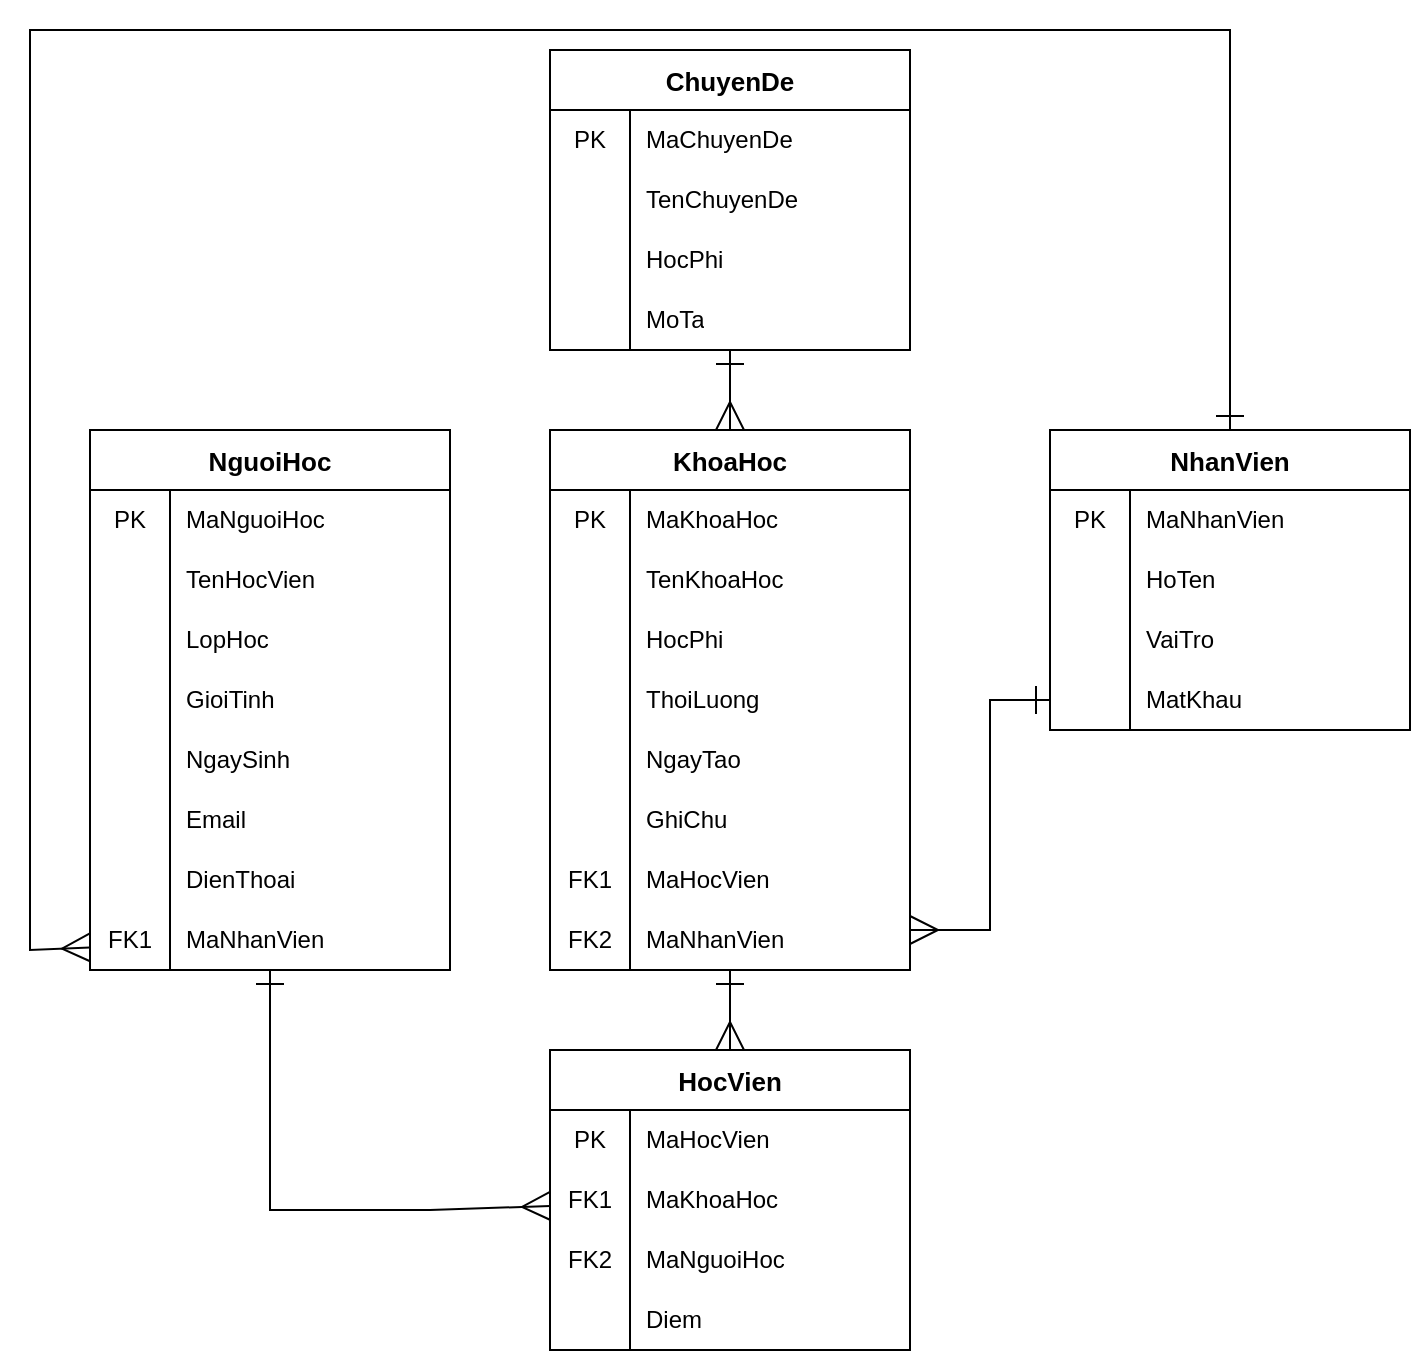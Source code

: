 <mxfile version="18.0.6" type="device"><diagram id="m6U9UvOfeFukseoxHBOt" name="Page-1"><mxGraphModel dx="868" dy="1653" grid="1" gridSize="10" guides="1" tooltips="1" connect="1" arrows="1" fold="1" page="1" pageScale="1" pageWidth="850" pageHeight="1100" math="0" shadow="0"><root><mxCell id="0"/><mxCell id="1" parent="0"/><mxCell id="P8eUKgGCzJDnWbfKvpjg-5" value="HocVien" style="shape=table;startSize=30;container=1;collapsible=0;childLayout=tableLayout;fixedRows=1;rowLines=0;fontStyle=1;fontSize=13;" parent="1" vertex="1"><mxGeometry x="390" y="330" width="180" height="150" as="geometry"/></mxCell><mxCell id="P8eUKgGCzJDnWbfKvpjg-6" value="" style="shape=tableRow;horizontal=0;startSize=0;swimlaneHead=0;swimlaneBody=0;top=0;left=0;bottom=0;right=0;collapsible=0;dropTarget=0;fillColor=none;points=[[0,0.5],[1,0.5]];portConstraint=eastwest;" parent="P8eUKgGCzJDnWbfKvpjg-5" vertex="1"><mxGeometry y="30" width="180" height="30" as="geometry"/></mxCell><mxCell id="P8eUKgGCzJDnWbfKvpjg-7" value="PK" style="shape=partialRectangle;html=1;whiteSpace=wrap;connectable=0;fillColor=none;top=0;left=0;bottom=0;right=0;overflow=hidden;pointerEvents=1;" parent="P8eUKgGCzJDnWbfKvpjg-6" vertex="1"><mxGeometry width="40" height="30" as="geometry"><mxRectangle width="40" height="30" as="alternateBounds"/></mxGeometry></mxCell><mxCell id="P8eUKgGCzJDnWbfKvpjg-8" value="MaHocVien" style="shape=partialRectangle;html=1;whiteSpace=wrap;connectable=0;fillColor=none;top=0;left=0;bottom=0;right=0;align=left;spacingLeft=6;overflow=hidden;" parent="P8eUKgGCzJDnWbfKvpjg-6" vertex="1"><mxGeometry x="40" width="140" height="30" as="geometry"><mxRectangle width="140" height="30" as="alternateBounds"/></mxGeometry></mxCell><mxCell id="P8eUKgGCzJDnWbfKvpjg-9" value="" style="shape=tableRow;horizontal=0;startSize=0;swimlaneHead=0;swimlaneBody=0;top=0;left=0;bottom=0;right=0;collapsible=0;dropTarget=0;fillColor=none;points=[[0,0.5],[1,0.5]];portConstraint=eastwest;" parent="P8eUKgGCzJDnWbfKvpjg-5" vertex="1"><mxGeometry y="60" width="180" height="30" as="geometry"/></mxCell><mxCell id="P8eUKgGCzJDnWbfKvpjg-10" value="FK1" style="shape=partialRectangle;html=1;whiteSpace=wrap;connectable=0;fillColor=none;top=0;left=0;bottom=0;right=0;overflow=hidden;" parent="P8eUKgGCzJDnWbfKvpjg-9" vertex="1"><mxGeometry width="40" height="30" as="geometry"><mxRectangle width="40" height="30" as="alternateBounds"/></mxGeometry></mxCell><mxCell id="P8eUKgGCzJDnWbfKvpjg-11" value="MaKhoaHoc" style="shape=partialRectangle;html=1;whiteSpace=wrap;connectable=0;fillColor=none;top=0;left=0;bottom=0;right=0;align=left;spacingLeft=6;overflow=hidden;" parent="P8eUKgGCzJDnWbfKvpjg-9" vertex="1"><mxGeometry x="40" width="140" height="30" as="geometry"><mxRectangle width="140" height="30" as="alternateBounds"/></mxGeometry></mxCell><mxCell id="P8eUKgGCzJDnWbfKvpjg-12" value="" style="shape=tableRow;horizontal=0;startSize=0;swimlaneHead=0;swimlaneBody=0;top=0;left=0;bottom=0;right=0;collapsible=0;dropTarget=0;fillColor=none;points=[[0,0.5],[1,0.5]];portConstraint=eastwest;" parent="P8eUKgGCzJDnWbfKvpjg-5" vertex="1"><mxGeometry y="90" width="180" height="30" as="geometry"/></mxCell><mxCell id="P8eUKgGCzJDnWbfKvpjg-13" value="FK2&lt;br&gt;" style="shape=partialRectangle;html=1;whiteSpace=wrap;connectable=0;fillColor=none;top=0;left=0;bottom=0;right=0;overflow=hidden;" parent="P8eUKgGCzJDnWbfKvpjg-12" vertex="1"><mxGeometry width="40" height="30" as="geometry"><mxRectangle width="40" height="30" as="alternateBounds"/></mxGeometry></mxCell><mxCell id="P8eUKgGCzJDnWbfKvpjg-14" value="MaNguoiHoc" style="shape=partialRectangle;html=1;whiteSpace=wrap;connectable=0;fillColor=none;top=0;left=0;bottom=0;right=0;align=left;spacingLeft=6;overflow=hidden;" parent="P8eUKgGCzJDnWbfKvpjg-12" vertex="1"><mxGeometry x="40" width="140" height="30" as="geometry"><mxRectangle width="140" height="30" as="alternateBounds"/></mxGeometry></mxCell><mxCell id="8XIaNBTknqhRJqqeRh3g-56" value="" style="shape=tableRow;horizontal=0;startSize=0;swimlaneHead=0;swimlaneBody=0;top=0;left=0;bottom=0;right=0;collapsible=0;dropTarget=0;fillColor=none;points=[[0,0.5],[1,0.5]];portConstraint=eastwest;" vertex="1" parent="P8eUKgGCzJDnWbfKvpjg-5"><mxGeometry y="120" width="180" height="30" as="geometry"/></mxCell><mxCell id="8XIaNBTknqhRJqqeRh3g-57" value="" style="shape=partialRectangle;html=1;whiteSpace=wrap;connectable=0;fillColor=none;top=0;left=0;bottom=0;right=0;overflow=hidden;" vertex="1" parent="8XIaNBTknqhRJqqeRh3g-56"><mxGeometry width="40" height="30" as="geometry"><mxRectangle width="40" height="30" as="alternateBounds"/></mxGeometry></mxCell><mxCell id="8XIaNBTknqhRJqqeRh3g-58" value="Diem" style="shape=partialRectangle;html=1;whiteSpace=wrap;connectable=0;fillColor=none;top=0;left=0;bottom=0;right=0;align=left;spacingLeft=6;overflow=hidden;" vertex="1" parent="8XIaNBTknqhRJqqeRh3g-56"><mxGeometry x="40" width="140" height="30" as="geometry"><mxRectangle width="140" height="30" as="alternateBounds"/></mxGeometry></mxCell><mxCell id="P8eUKgGCzJDnWbfKvpjg-15" value="NguoiHoc" style="shape=table;startSize=30;container=1;collapsible=0;childLayout=tableLayout;fixedRows=1;rowLines=0;fontStyle=1;fontSize=13;" parent="1" vertex="1"><mxGeometry x="160" y="20" width="180" height="270" as="geometry"/></mxCell><mxCell id="P8eUKgGCzJDnWbfKvpjg-16" value="" style="shape=tableRow;horizontal=0;startSize=0;swimlaneHead=0;swimlaneBody=0;top=0;left=0;bottom=0;right=0;collapsible=0;dropTarget=0;fillColor=none;points=[[0,0.5],[1,0.5]];portConstraint=eastwest;" parent="P8eUKgGCzJDnWbfKvpjg-15" vertex="1"><mxGeometry y="30" width="180" height="30" as="geometry"/></mxCell><mxCell id="P8eUKgGCzJDnWbfKvpjg-17" value="PK" style="shape=partialRectangle;html=1;whiteSpace=wrap;connectable=0;fillColor=none;top=0;left=0;bottom=0;right=0;overflow=hidden;pointerEvents=1;" parent="P8eUKgGCzJDnWbfKvpjg-16" vertex="1"><mxGeometry width="40" height="30" as="geometry"><mxRectangle width="40" height="30" as="alternateBounds"/></mxGeometry></mxCell><mxCell id="P8eUKgGCzJDnWbfKvpjg-18" value="MaNguoiHoc" style="shape=partialRectangle;html=1;whiteSpace=wrap;connectable=0;fillColor=none;top=0;left=0;bottom=0;right=0;align=left;spacingLeft=6;overflow=hidden;" parent="P8eUKgGCzJDnWbfKvpjg-16" vertex="1"><mxGeometry x="40" width="140" height="30" as="geometry"><mxRectangle width="140" height="30" as="alternateBounds"/></mxGeometry></mxCell><mxCell id="8XIaNBTknqhRJqqeRh3g-17" value="" style="shape=tableRow;horizontal=0;startSize=0;swimlaneHead=0;swimlaneBody=0;top=0;left=0;bottom=0;right=0;collapsible=0;dropTarget=0;fillColor=none;points=[[0,0.5],[1,0.5]];portConstraint=eastwest;" vertex="1" parent="P8eUKgGCzJDnWbfKvpjg-15"><mxGeometry y="60" width="180" height="30" as="geometry"/></mxCell><mxCell id="8XIaNBTknqhRJqqeRh3g-18" value="" style="shape=partialRectangle;html=1;whiteSpace=wrap;connectable=0;fillColor=none;top=0;left=0;bottom=0;right=0;overflow=hidden;pointerEvents=1;" vertex="1" parent="8XIaNBTknqhRJqqeRh3g-17"><mxGeometry width="40" height="30" as="geometry"><mxRectangle width="40" height="30" as="alternateBounds"/></mxGeometry></mxCell><mxCell id="8XIaNBTknqhRJqqeRh3g-19" value="TenHocVien" style="shape=partialRectangle;html=1;whiteSpace=wrap;connectable=0;fillColor=none;top=0;left=0;bottom=0;right=0;align=left;spacingLeft=6;overflow=hidden;" vertex="1" parent="8XIaNBTknqhRJqqeRh3g-17"><mxGeometry x="40" width="140" height="30" as="geometry"><mxRectangle width="140" height="30" as="alternateBounds"/></mxGeometry></mxCell><mxCell id="8XIaNBTknqhRJqqeRh3g-20" value="" style="shape=tableRow;horizontal=0;startSize=0;swimlaneHead=0;swimlaneBody=0;top=0;left=0;bottom=0;right=0;collapsible=0;dropTarget=0;fillColor=none;points=[[0,0.5],[1,0.5]];portConstraint=eastwest;" vertex="1" parent="P8eUKgGCzJDnWbfKvpjg-15"><mxGeometry y="90" width="180" height="30" as="geometry"/></mxCell><mxCell id="8XIaNBTknqhRJqqeRh3g-21" value="" style="shape=partialRectangle;html=1;whiteSpace=wrap;connectable=0;fillColor=none;top=0;left=0;bottom=0;right=0;overflow=hidden;pointerEvents=1;" vertex="1" parent="8XIaNBTknqhRJqqeRh3g-20"><mxGeometry width="40" height="30" as="geometry"><mxRectangle width="40" height="30" as="alternateBounds"/></mxGeometry></mxCell><mxCell id="8XIaNBTknqhRJqqeRh3g-22" value="LopHoc" style="shape=partialRectangle;html=1;whiteSpace=wrap;connectable=0;fillColor=none;top=0;left=0;bottom=0;right=0;align=left;spacingLeft=6;overflow=hidden;" vertex="1" parent="8XIaNBTknqhRJqqeRh3g-20"><mxGeometry x="40" width="140" height="30" as="geometry"><mxRectangle width="140" height="30" as="alternateBounds"/></mxGeometry></mxCell><mxCell id="8XIaNBTknqhRJqqeRh3g-23" value="" style="shape=tableRow;horizontal=0;startSize=0;swimlaneHead=0;swimlaneBody=0;top=0;left=0;bottom=0;right=0;collapsible=0;dropTarget=0;fillColor=none;points=[[0,0.5],[1,0.5]];portConstraint=eastwest;" vertex="1" parent="P8eUKgGCzJDnWbfKvpjg-15"><mxGeometry y="120" width="180" height="30" as="geometry"/></mxCell><mxCell id="8XIaNBTknqhRJqqeRh3g-24" value="" style="shape=partialRectangle;html=1;whiteSpace=wrap;connectable=0;fillColor=none;top=0;left=0;bottom=0;right=0;overflow=hidden;pointerEvents=1;" vertex="1" parent="8XIaNBTknqhRJqqeRh3g-23"><mxGeometry width="40" height="30" as="geometry"><mxRectangle width="40" height="30" as="alternateBounds"/></mxGeometry></mxCell><mxCell id="8XIaNBTknqhRJqqeRh3g-25" value="GioiTinh" style="shape=partialRectangle;html=1;whiteSpace=wrap;connectable=0;fillColor=none;top=0;left=0;bottom=0;right=0;align=left;spacingLeft=6;overflow=hidden;" vertex="1" parent="8XIaNBTknqhRJqqeRh3g-23"><mxGeometry x="40" width="140" height="30" as="geometry"><mxRectangle width="140" height="30" as="alternateBounds"/></mxGeometry></mxCell><mxCell id="8XIaNBTknqhRJqqeRh3g-26" value="" style="shape=tableRow;horizontal=0;startSize=0;swimlaneHead=0;swimlaneBody=0;top=0;left=0;bottom=0;right=0;collapsible=0;dropTarget=0;fillColor=none;points=[[0,0.5],[1,0.5]];portConstraint=eastwest;" vertex="1" parent="P8eUKgGCzJDnWbfKvpjg-15"><mxGeometry y="150" width="180" height="30" as="geometry"/></mxCell><mxCell id="8XIaNBTknqhRJqqeRh3g-27" value="" style="shape=partialRectangle;html=1;whiteSpace=wrap;connectable=0;fillColor=none;top=0;left=0;bottom=0;right=0;overflow=hidden;pointerEvents=1;" vertex="1" parent="8XIaNBTknqhRJqqeRh3g-26"><mxGeometry width="40" height="30" as="geometry"><mxRectangle width="40" height="30" as="alternateBounds"/></mxGeometry></mxCell><mxCell id="8XIaNBTknqhRJqqeRh3g-28" value="NgaySinh" style="shape=partialRectangle;html=1;whiteSpace=wrap;connectable=0;fillColor=none;top=0;left=0;bottom=0;right=0;align=left;spacingLeft=6;overflow=hidden;" vertex="1" parent="8XIaNBTknqhRJqqeRh3g-26"><mxGeometry x="40" width="140" height="30" as="geometry"><mxRectangle width="140" height="30" as="alternateBounds"/></mxGeometry></mxCell><mxCell id="8XIaNBTknqhRJqqeRh3g-29" value="" style="shape=tableRow;horizontal=0;startSize=0;swimlaneHead=0;swimlaneBody=0;top=0;left=0;bottom=0;right=0;collapsible=0;dropTarget=0;fillColor=none;points=[[0,0.5],[1,0.5]];portConstraint=eastwest;" vertex="1" parent="P8eUKgGCzJDnWbfKvpjg-15"><mxGeometry y="180" width="180" height="30" as="geometry"/></mxCell><mxCell id="8XIaNBTknqhRJqqeRh3g-30" value="" style="shape=partialRectangle;html=1;whiteSpace=wrap;connectable=0;fillColor=none;top=0;left=0;bottom=0;right=0;overflow=hidden;pointerEvents=1;" vertex="1" parent="8XIaNBTknqhRJqqeRh3g-29"><mxGeometry width="40" height="30" as="geometry"><mxRectangle width="40" height="30" as="alternateBounds"/></mxGeometry></mxCell><mxCell id="8XIaNBTknqhRJqqeRh3g-31" value="Email" style="shape=partialRectangle;html=1;whiteSpace=wrap;connectable=0;fillColor=none;top=0;left=0;bottom=0;right=0;align=left;spacingLeft=6;overflow=hidden;" vertex="1" parent="8XIaNBTknqhRJqqeRh3g-29"><mxGeometry x="40" width="140" height="30" as="geometry"><mxRectangle width="140" height="30" as="alternateBounds"/></mxGeometry></mxCell><mxCell id="8XIaNBTknqhRJqqeRh3g-32" value="" style="shape=tableRow;horizontal=0;startSize=0;swimlaneHead=0;swimlaneBody=0;top=0;left=0;bottom=0;right=0;collapsible=0;dropTarget=0;fillColor=none;points=[[0,0.5],[1,0.5]];portConstraint=eastwest;" vertex="1" parent="P8eUKgGCzJDnWbfKvpjg-15"><mxGeometry y="210" width="180" height="30" as="geometry"/></mxCell><mxCell id="8XIaNBTknqhRJqqeRh3g-33" value="" style="shape=partialRectangle;html=1;whiteSpace=wrap;connectable=0;fillColor=none;top=0;left=0;bottom=0;right=0;overflow=hidden;pointerEvents=1;" vertex="1" parent="8XIaNBTknqhRJqqeRh3g-32"><mxGeometry width="40" height="30" as="geometry"><mxRectangle width="40" height="30" as="alternateBounds"/></mxGeometry></mxCell><mxCell id="8XIaNBTknqhRJqqeRh3g-34" value="DienThoai" style="shape=partialRectangle;html=1;whiteSpace=wrap;connectable=0;fillColor=none;top=0;left=0;bottom=0;right=0;align=left;spacingLeft=6;overflow=hidden;" vertex="1" parent="8XIaNBTknqhRJqqeRh3g-32"><mxGeometry x="40" width="140" height="30" as="geometry"><mxRectangle width="140" height="30" as="alternateBounds"/></mxGeometry></mxCell><mxCell id="P8eUKgGCzJDnWbfKvpjg-22" value="" style="shape=tableRow;horizontal=0;startSize=0;swimlaneHead=0;swimlaneBody=0;top=0;left=0;bottom=0;right=0;collapsible=0;dropTarget=0;fillColor=none;points=[[0,0.5],[1,0.5]];portConstraint=eastwest;" parent="P8eUKgGCzJDnWbfKvpjg-15" vertex="1"><mxGeometry y="240" width="180" height="30" as="geometry"/></mxCell><mxCell id="P8eUKgGCzJDnWbfKvpjg-23" value="FK1" style="shape=partialRectangle;html=1;whiteSpace=wrap;connectable=0;fillColor=none;top=0;left=0;bottom=0;right=0;overflow=hidden;" parent="P8eUKgGCzJDnWbfKvpjg-22" vertex="1"><mxGeometry width="40" height="30" as="geometry"><mxRectangle width="40" height="30" as="alternateBounds"/></mxGeometry></mxCell><mxCell id="P8eUKgGCzJDnWbfKvpjg-24" value="MaNhanVien" style="shape=partialRectangle;html=1;whiteSpace=wrap;connectable=0;fillColor=none;top=0;left=0;bottom=0;right=0;align=left;spacingLeft=6;overflow=hidden;" parent="P8eUKgGCzJDnWbfKvpjg-22" vertex="1"><mxGeometry x="40" width="140" height="30" as="geometry"><mxRectangle width="140" height="30" as="alternateBounds"/></mxGeometry></mxCell><mxCell id="P8eUKgGCzJDnWbfKvpjg-25" value="ChuyenDe" style="shape=table;startSize=30;container=1;collapsible=0;childLayout=tableLayout;fixedRows=1;rowLines=0;fontStyle=1;fontSize=13;" parent="1" vertex="1"><mxGeometry x="390" y="-170" width="180" height="150" as="geometry"/></mxCell><mxCell id="P8eUKgGCzJDnWbfKvpjg-26" value="" style="shape=tableRow;horizontal=0;startSize=0;swimlaneHead=0;swimlaneBody=0;top=0;left=0;bottom=0;right=0;collapsible=0;dropTarget=0;fillColor=none;points=[[0,0.5],[1,0.5]];portConstraint=eastwest;" parent="P8eUKgGCzJDnWbfKvpjg-25" vertex="1"><mxGeometry y="30" width="180" height="30" as="geometry"/></mxCell><mxCell id="P8eUKgGCzJDnWbfKvpjg-27" value="PK" style="shape=partialRectangle;html=1;whiteSpace=wrap;connectable=0;fillColor=none;top=0;left=0;bottom=0;right=0;overflow=hidden;pointerEvents=1;" parent="P8eUKgGCzJDnWbfKvpjg-26" vertex="1"><mxGeometry width="40" height="30" as="geometry"><mxRectangle width="40" height="30" as="alternateBounds"/></mxGeometry></mxCell><mxCell id="P8eUKgGCzJDnWbfKvpjg-28" value="MaChuyenDe" style="shape=partialRectangle;html=1;whiteSpace=wrap;connectable=0;fillColor=none;top=0;left=0;bottom=0;right=0;align=left;spacingLeft=6;overflow=hidden;" parent="P8eUKgGCzJDnWbfKvpjg-26" vertex="1"><mxGeometry x="40" width="140" height="30" as="geometry"><mxRectangle width="140" height="30" as="alternateBounds"/></mxGeometry></mxCell><mxCell id="8XIaNBTknqhRJqqeRh3g-35" value="" style="shape=tableRow;horizontal=0;startSize=0;swimlaneHead=0;swimlaneBody=0;top=0;left=0;bottom=0;right=0;collapsible=0;dropTarget=0;fillColor=none;points=[[0,0.5],[1,0.5]];portConstraint=eastwest;" vertex="1" parent="P8eUKgGCzJDnWbfKvpjg-25"><mxGeometry y="60" width="180" height="30" as="geometry"/></mxCell><mxCell id="8XIaNBTknqhRJqqeRh3g-36" value="" style="shape=partialRectangle;html=1;whiteSpace=wrap;connectable=0;fillColor=none;top=0;left=0;bottom=0;right=0;overflow=hidden;pointerEvents=1;" vertex="1" parent="8XIaNBTknqhRJqqeRh3g-35"><mxGeometry width="40" height="30" as="geometry"><mxRectangle width="40" height="30" as="alternateBounds"/></mxGeometry></mxCell><mxCell id="8XIaNBTknqhRJqqeRh3g-37" value="TenChuyenDe" style="shape=partialRectangle;html=1;whiteSpace=wrap;connectable=0;fillColor=none;top=0;left=0;bottom=0;right=0;align=left;spacingLeft=6;overflow=hidden;" vertex="1" parent="8XIaNBTknqhRJqqeRh3g-35"><mxGeometry x="40" width="140" height="30" as="geometry"><mxRectangle width="140" height="30" as="alternateBounds"/></mxGeometry></mxCell><mxCell id="8XIaNBTknqhRJqqeRh3g-38" value="" style="shape=tableRow;horizontal=0;startSize=0;swimlaneHead=0;swimlaneBody=0;top=0;left=0;bottom=0;right=0;collapsible=0;dropTarget=0;fillColor=none;points=[[0,0.5],[1,0.5]];portConstraint=eastwest;" vertex="1" parent="P8eUKgGCzJDnWbfKvpjg-25"><mxGeometry y="90" width="180" height="30" as="geometry"/></mxCell><mxCell id="8XIaNBTknqhRJqqeRh3g-39" value="" style="shape=partialRectangle;html=1;whiteSpace=wrap;connectable=0;fillColor=none;top=0;left=0;bottom=0;right=0;overflow=hidden;pointerEvents=1;" vertex="1" parent="8XIaNBTknqhRJqqeRh3g-38"><mxGeometry width="40" height="30" as="geometry"><mxRectangle width="40" height="30" as="alternateBounds"/></mxGeometry></mxCell><mxCell id="8XIaNBTknqhRJqqeRh3g-40" value="HocPhi" style="shape=partialRectangle;html=1;whiteSpace=wrap;connectable=0;fillColor=none;top=0;left=0;bottom=0;right=0;align=left;spacingLeft=6;overflow=hidden;" vertex="1" parent="8XIaNBTknqhRJqqeRh3g-38"><mxGeometry x="40" width="140" height="30" as="geometry"><mxRectangle width="140" height="30" as="alternateBounds"/></mxGeometry></mxCell><mxCell id="8XIaNBTknqhRJqqeRh3g-41" value="" style="shape=tableRow;horizontal=0;startSize=0;swimlaneHead=0;swimlaneBody=0;top=0;left=0;bottom=0;right=0;collapsible=0;dropTarget=0;fillColor=none;points=[[0,0.5],[1,0.5]];portConstraint=eastwest;" vertex="1" parent="P8eUKgGCzJDnWbfKvpjg-25"><mxGeometry y="120" width="180" height="30" as="geometry"/></mxCell><mxCell id="8XIaNBTknqhRJqqeRh3g-42" value="" style="shape=partialRectangle;html=1;whiteSpace=wrap;connectable=0;fillColor=none;top=0;left=0;bottom=0;right=0;overflow=hidden;pointerEvents=1;" vertex="1" parent="8XIaNBTknqhRJqqeRh3g-41"><mxGeometry width="40" height="30" as="geometry"><mxRectangle width="40" height="30" as="alternateBounds"/></mxGeometry></mxCell><mxCell id="8XIaNBTknqhRJqqeRh3g-43" value="MoTa" style="shape=partialRectangle;html=1;whiteSpace=wrap;connectable=0;fillColor=none;top=0;left=0;bottom=0;right=0;align=left;spacingLeft=6;overflow=hidden;" vertex="1" parent="8XIaNBTknqhRJqqeRh3g-41"><mxGeometry x="40" width="140" height="30" as="geometry"><mxRectangle width="140" height="30" as="alternateBounds"/></mxGeometry></mxCell><mxCell id="P8eUKgGCzJDnWbfKvpjg-35" value="KhoaHoc" style="shape=table;startSize=30;container=1;collapsible=0;childLayout=tableLayout;fixedRows=1;rowLines=0;fontStyle=1;fontSize=13;" parent="1" vertex="1"><mxGeometry x="390" y="20" width="180" height="270" as="geometry"/></mxCell><mxCell id="P8eUKgGCzJDnWbfKvpjg-36" value="" style="shape=tableRow;horizontal=0;startSize=0;swimlaneHead=0;swimlaneBody=0;top=0;left=0;bottom=0;right=0;collapsible=0;dropTarget=0;fillColor=none;points=[[0,0.5],[1,0.5]];portConstraint=eastwest;" parent="P8eUKgGCzJDnWbfKvpjg-35" vertex="1"><mxGeometry y="30" width="180" height="30" as="geometry"/></mxCell><mxCell id="P8eUKgGCzJDnWbfKvpjg-37" value="PK" style="shape=partialRectangle;html=1;whiteSpace=wrap;connectable=0;fillColor=none;top=0;left=0;bottom=0;right=0;overflow=hidden;pointerEvents=1;" parent="P8eUKgGCzJDnWbfKvpjg-36" vertex="1"><mxGeometry width="40" height="30" as="geometry"><mxRectangle width="40" height="30" as="alternateBounds"/></mxGeometry></mxCell><mxCell id="P8eUKgGCzJDnWbfKvpjg-38" value="MaKhoaHoc" style="shape=partialRectangle;html=1;whiteSpace=wrap;connectable=0;fillColor=none;top=0;left=0;bottom=0;right=0;align=left;spacingLeft=6;overflow=hidden;" parent="P8eUKgGCzJDnWbfKvpjg-36" vertex="1"><mxGeometry x="40" width="140" height="30" as="geometry"><mxRectangle width="140" height="30" as="alternateBounds"/></mxGeometry></mxCell><mxCell id="8XIaNBTknqhRJqqeRh3g-2" value="" style="shape=tableRow;horizontal=0;startSize=0;swimlaneHead=0;swimlaneBody=0;top=0;left=0;bottom=0;right=0;collapsible=0;dropTarget=0;fillColor=none;points=[[0,0.5],[1,0.5]];portConstraint=eastwest;" vertex="1" parent="P8eUKgGCzJDnWbfKvpjg-35"><mxGeometry y="60" width="180" height="30" as="geometry"/></mxCell><mxCell id="8XIaNBTknqhRJqqeRh3g-3" value="" style="shape=partialRectangle;html=1;whiteSpace=wrap;connectable=0;fillColor=none;top=0;left=0;bottom=0;right=0;overflow=hidden;pointerEvents=1;" vertex="1" parent="8XIaNBTknqhRJqqeRh3g-2"><mxGeometry width="40" height="30" as="geometry"><mxRectangle width="40" height="30" as="alternateBounds"/></mxGeometry></mxCell><mxCell id="8XIaNBTknqhRJqqeRh3g-4" value="TenKhoaHoc" style="shape=partialRectangle;html=1;whiteSpace=wrap;connectable=0;fillColor=none;top=0;left=0;bottom=0;right=0;align=left;spacingLeft=6;overflow=hidden;" vertex="1" parent="8XIaNBTknqhRJqqeRh3g-2"><mxGeometry x="40" width="140" height="30" as="geometry"><mxRectangle width="140" height="30" as="alternateBounds"/></mxGeometry></mxCell><mxCell id="8XIaNBTknqhRJqqeRh3g-5" value="" style="shape=tableRow;horizontal=0;startSize=0;swimlaneHead=0;swimlaneBody=0;top=0;left=0;bottom=0;right=0;collapsible=0;dropTarget=0;fillColor=none;points=[[0,0.5],[1,0.5]];portConstraint=eastwest;" vertex="1" parent="P8eUKgGCzJDnWbfKvpjg-35"><mxGeometry y="90" width="180" height="30" as="geometry"/></mxCell><mxCell id="8XIaNBTknqhRJqqeRh3g-6" value="" style="shape=partialRectangle;html=1;whiteSpace=wrap;connectable=0;fillColor=none;top=0;left=0;bottom=0;right=0;overflow=hidden;pointerEvents=1;" vertex="1" parent="8XIaNBTknqhRJqqeRh3g-5"><mxGeometry width="40" height="30" as="geometry"><mxRectangle width="40" height="30" as="alternateBounds"/></mxGeometry></mxCell><mxCell id="8XIaNBTknqhRJqqeRh3g-7" value="HocPhi" style="shape=partialRectangle;html=1;whiteSpace=wrap;connectable=0;fillColor=none;top=0;left=0;bottom=0;right=0;align=left;spacingLeft=6;overflow=hidden;" vertex="1" parent="8XIaNBTknqhRJqqeRh3g-5"><mxGeometry x="40" width="140" height="30" as="geometry"><mxRectangle width="140" height="30" as="alternateBounds"/></mxGeometry></mxCell><mxCell id="8XIaNBTknqhRJqqeRh3g-8" value="" style="shape=tableRow;horizontal=0;startSize=0;swimlaneHead=0;swimlaneBody=0;top=0;left=0;bottom=0;right=0;collapsible=0;dropTarget=0;fillColor=none;points=[[0,0.5],[1,0.5]];portConstraint=eastwest;" vertex="1" parent="P8eUKgGCzJDnWbfKvpjg-35"><mxGeometry y="120" width="180" height="30" as="geometry"/></mxCell><mxCell id="8XIaNBTknqhRJqqeRh3g-9" value="" style="shape=partialRectangle;html=1;whiteSpace=wrap;connectable=0;fillColor=none;top=0;left=0;bottom=0;right=0;overflow=hidden;pointerEvents=1;" vertex="1" parent="8XIaNBTknqhRJqqeRh3g-8"><mxGeometry width="40" height="30" as="geometry"><mxRectangle width="40" height="30" as="alternateBounds"/></mxGeometry></mxCell><mxCell id="8XIaNBTknqhRJqqeRh3g-10" value="ThoiLuong" style="shape=partialRectangle;html=1;whiteSpace=wrap;connectable=0;fillColor=none;top=0;left=0;bottom=0;right=0;align=left;spacingLeft=6;overflow=hidden;" vertex="1" parent="8XIaNBTknqhRJqqeRh3g-8"><mxGeometry x="40" width="140" height="30" as="geometry"><mxRectangle width="140" height="30" as="alternateBounds"/></mxGeometry></mxCell><mxCell id="8XIaNBTknqhRJqqeRh3g-11" value="" style="shape=tableRow;horizontal=0;startSize=0;swimlaneHead=0;swimlaneBody=0;top=0;left=0;bottom=0;right=0;collapsible=0;dropTarget=0;fillColor=none;points=[[0,0.5],[1,0.5]];portConstraint=eastwest;" vertex="1" parent="P8eUKgGCzJDnWbfKvpjg-35"><mxGeometry y="150" width="180" height="30" as="geometry"/></mxCell><mxCell id="8XIaNBTknqhRJqqeRh3g-12" value="" style="shape=partialRectangle;html=1;whiteSpace=wrap;connectable=0;fillColor=none;top=0;left=0;bottom=0;right=0;overflow=hidden;pointerEvents=1;" vertex="1" parent="8XIaNBTknqhRJqqeRh3g-11"><mxGeometry width="40" height="30" as="geometry"><mxRectangle width="40" height="30" as="alternateBounds"/></mxGeometry></mxCell><mxCell id="8XIaNBTknqhRJqqeRh3g-13" value="NgayTao" style="shape=partialRectangle;html=1;whiteSpace=wrap;connectable=0;fillColor=none;top=0;left=0;bottom=0;right=0;align=left;spacingLeft=6;overflow=hidden;" vertex="1" parent="8XIaNBTknqhRJqqeRh3g-11"><mxGeometry x="40" width="140" height="30" as="geometry"><mxRectangle width="140" height="30" as="alternateBounds"/></mxGeometry></mxCell><mxCell id="8XIaNBTknqhRJqqeRh3g-14" value="" style="shape=tableRow;horizontal=0;startSize=0;swimlaneHead=0;swimlaneBody=0;top=0;left=0;bottom=0;right=0;collapsible=0;dropTarget=0;fillColor=none;points=[[0,0.5],[1,0.5]];portConstraint=eastwest;" vertex="1" parent="P8eUKgGCzJDnWbfKvpjg-35"><mxGeometry y="180" width="180" height="30" as="geometry"/></mxCell><mxCell id="8XIaNBTknqhRJqqeRh3g-15" value="" style="shape=partialRectangle;html=1;whiteSpace=wrap;connectable=0;fillColor=none;top=0;left=0;bottom=0;right=0;overflow=hidden;pointerEvents=1;" vertex="1" parent="8XIaNBTknqhRJqqeRh3g-14"><mxGeometry width="40" height="30" as="geometry"><mxRectangle width="40" height="30" as="alternateBounds"/></mxGeometry></mxCell><mxCell id="8XIaNBTknqhRJqqeRh3g-16" value="GhiChu" style="shape=partialRectangle;html=1;whiteSpace=wrap;connectable=0;fillColor=none;top=0;left=0;bottom=0;right=0;align=left;spacingLeft=6;overflow=hidden;" vertex="1" parent="8XIaNBTknqhRJqqeRh3g-14"><mxGeometry x="40" width="140" height="30" as="geometry"><mxRectangle width="140" height="30" as="alternateBounds"/></mxGeometry></mxCell><mxCell id="P8eUKgGCzJDnWbfKvpjg-39" value="" style="shape=tableRow;horizontal=0;startSize=0;swimlaneHead=0;swimlaneBody=0;top=0;left=0;bottom=0;right=0;collapsible=0;dropTarget=0;fillColor=none;points=[[0,0.5],[1,0.5]];portConstraint=eastwest;" parent="P8eUKgGCzJDnWbfKvpjg-35" vertex="1"><mxGeometry y="210" width="180" height="30" as="geometry"/></mxCell><mxCell id="P8eUKgGCzJDnWbfKvpjg-40" value="FK1" style="shape=partialRectangle;html=1;whiteSpace=wrap;connectable=0;fillColor=none;top=0;left=0;bottom=0;right=0;overflow=hidden;" parent="P8eUKgGCzJDnWbfKvpjg-39" vertex="1"><mxGeometry width="40" height="30" as="geometry"><mxRectangle width="40" height="30" as="alternateBounds"/></mxGeometry></mxCell><mxCell id="P8eUKgGCzJDnWbfKvpjg-41" value="MaHocVien" style="shape=partialRectangle;html=1;whiteSpace=wrap;connectable=0;fillColor=none;top=0;left=0;bottom=0;right=0;align=left;spacingLeft=6;overflow=hidden;" parent="P8eUKgGCzJDnWbfKvpjg-39" vertex="1"><mxGeometry x="40" width="140" height="30" as="geometry"><mxRectangle width="140" height="30" as="alternateBounds"/></mxGeometry></mxCell><mxCell id="P8eUKgGCzJDnWbfKvpjg-42" value="" style="shape=tableRow;horizontal=0;startSize=0;swimlaneHead=0;swimlaneBody=0;top=0;left=0;bottom=0;right=0;collapsible=0;dropTarget=0;fillColor=none;points=[[0,0.5],[1,0.5]];portConstraint=eastwest;" parent="P8eUKgGCzJDnWbfKvpjg-35" vertex="1"><mxGeometry y="240" width="180" height="30" as="geometry"/></mxCell><mxCell id="P8eUKgGCzJDnWbfKvpjg-43" value="FK2" style="shape=partialRectangle;html=1;whiteSpace=wrap;connectable=0;fillColor=none;top=0;left=0;bottom=0;right=0;overflow=hidden;" parent="P8eUKgGCzJDnWbfKvpjg-42" vertex="1"><mxGeometry width="40" height="30" as="geometry"><mxRectangle width="40" height="30" as="alternateBounds"/></mxGeometry></mxCell><mxCell id="P8eUKgGCzJDnWbfKvpjg-44" value="MaNhanVien" style="shape=partialRectangle;html=1;whiteSpace=wrap;connectable=0;fillColor=none;top=0;left=0;bottom=0;right=0;align=left;spacingLeft=6;overflow=hidden;" parent="P8eUKgGCzJDnWbfKvpjg-42" vertex="1"><mxGeometry x="40" width="140" height="30" as="geometry"><mxRectangle width="140" height="30" as="alternateBounds"/></mxGeometry></mxCell><mxCell id="P8eUKgGCzJDnWbfKvpjg-45" value="NhanVien" style="shape=table;startSize=30;container=1;collapsible=0;childLayout=tableLayout;fixedRows=1;rowLines=0;fontStyle=1;fontSize=13;" parent="1" vertex="1"><mxGeometry x="640" y="20" width="180" height="150" as="geometry"/></mxCell><mxCell id="P8eUKgGCzJDnWbfKvpjg-46" value="" style="shape=tableRow;horizontal=0;startSize=0;swimlaneHead=0;swimlaneBody=0;top=0;left=0;bottom=0;right=0;collapsible=0;dropTarget=0;fillColor=none;points=[[0,0.5],[1,0.5]];portConstraint=eastwest;" parent="P8eUKgGCzJDnWbfKvpjg-45" vertex="1"><mxGeometry y="30" width="180" height="30" as="geometry"/></mxCell><mxCell id="P8eUKgGCzJDnWbfKvpjg-47" value="PK" style="shape=partialRectangle;html=1;whiteSpace=wrap;connectable=0;fillColor=none;top=0;left=0;bottom=0;right=0;overflow=hidden;pointerEvents=1;" parent="P8eUKgGCzJDnWbfKvpjg-46" vertex="1"><mxGeometry width="40" height="30" as="geometry"><mxRectangle width="40" height="30" as="alternateBounds"/></mxGeometry></mxCell><mxCell id="P8eUKgGCzJDnWbfKvpjg-48" value="MaNhanVien" style="shape=partialRectangle;html=1;whiteSpace=wrap;connectable=0;fillColor=none;top=0;left=0;bottom=0;right=0;align=left;spacingLeft=6;overflow=hidden;" parent="P8eUKgGCzJDnWbfKvpjg-46" vertex="1"><mxGeometry x="40" width="140" height="30" as="geometry"><mxRectangle width="140" height="30" as="alternateBounds"/></mxGeometry></mxCell><mxCell id="8XIaNBTknqhRJqqeRh3g-47" value="" style="shape=tableRow;horizontal=0;startSize=0;swimlaneHead=0;swimlaneBody=0;top=0;left=0;bottom=0;right=0;collapsible=0;dropTarget=0;fillColor=none;points=[[0,0.5],[1,0.5]];portConstraint=eastwest;" vertex="1" parent="P8eUKgGCzJDnWbfKvpjg-45"><mxGeometry y="60" width="180" height="30" as="geometry"/></mxCell><mxCell id="8XIaNBTknqhRJqqeRh3g-48" value="" style="shape=partialRectangle;html=1;whiteSpace=wrap;connectable=0;fillColor=none;top=0;left=0;bottom=0;right=0;overflow=hidden;pointerEvents=1;" vertex="1" parent="8XIaNBTknqhRJqqeRh3g-47"><mxGeometry width="40" height="30" as="geometry"><mxRectangle width="40" height="30" as="alternateBounds"/></mxGeometry></mxCell><mxCell id="8XIaNBTknqhRJqqeRh3g-49" value="HoTen" style="shape=partialRectangle;html=1;whiteSpace=wrap;connectable=0;fillColor=none;top=0;left=0;bottom=0;right=0;align=left;spacingLeft=6;overflow=hidden;" vertex="1" parent="8XIaNBTknqhRJqqeRh3g-47"><mxGeometry x="40" width="140" height="30" as="geometry"><mxRectangle width="140" height="30" as="alternateBounds"/></mxGeometry></mxCell><mxCell id="8XIaNBTknqhRJqqeRh3g-50" value="" style="shape=tableRow;horizontal=0;startSize=0;swimlaneHead=0;swimlaneBody=0;top=0;left=0;bottom=0;right=0;collapsible=0;dropTarget=0;fillColor=none;points=[[0,0.5],[1,0.5]];portConstraint=eastwest;" vertex="1" parent="P8eUKgGCzJDnWbfKvpjg-45"><mxGeometry y="90" width="180" height="30" as="geometry"/></mxCell><mxCell id="8XIaNBTknqhRJqqeRh3g-51" value="" style="shape=partialRectangle;html=1;whiteSpace=wrap;connectable=0;fillColor=none;top=0;left=0;bottom=0;right=0;overflow=hidden;pointerEvents=1;" vertex="1" parent="8XIaNBTknqhRJqqeRh3g-50"><mxGeometry width="40" height="30" as="geometry"><mxRectangle width="40" height="30" as="alternateBounds"/></mxGeometry></mxCell><mxCell id="8XIaNBTknqhRJqqeRh3g-52" value="VaiTro" style="shape=partialRectangle;html=1;whiteSpace=wrap;connectable=0;fillColor=none;top=0;left=0;bottom=0;right=0;align=left;spacingLeft=6;overflow=hidden;" vertex="1" parent="8XIaNBTknqhRJqqeRh3g-50"><mxGeometry x="40" width="140" height="30" as="geometry"><mxRectangle width="140" height="30" as="alternateBounds"/></mxGeometry></mxCell><mxCell id="8XIaNBTknqhRJqqeRh3g-53" value="" style="shape=tableRow;horizontal=0;startSize=0;swimlaneHead=0;swimlaneBody=0;top=0;left=0;bottom=0;right=0;collapsible=0;dropTarget=0;fillColor=none;points=[[0,0.5],[1,0.5]];portConstraint=eastwest;" vertex="1" parent="P8eUKgGCzJDnWbfKvpjg-45"><mxGeometry y="120" width="180" height="30" as="geometry"/></mxCell><mxCell id="8XIaNBTknqhRJqqeRh3g-54" value="" style="shape=partialRectangle;html=1;whiteSpace=wrap;connectable=0;fillColor=none;top=0;left=0;bottom=0;right=0;overflow=hidden;pointerEvents=1;" vertex="1" parent="8XIaNBTknqhRJqqeRh3g-53"><mxGeometry width="40" height="30" as="geometry"><mxRectangle width="40" height="30" as="alternateBounds"/></mxGeometry></mxCell><mxCell id="8XIaNBTknqhRJqqeRh3g-55" value="MatKhau" style="shape=partialRectangle;html=1;whiteSpace=wrap;connectable=0;fillColor=none;top=0;left=0;bottom=0;right=0;align=left;spacingLeft=6;overflow=hidden;" vertex="1" parent="8XIaNBTknqhRJqqeRh3g-53"><mxGeometry x="40" width="140" height="30" as="geometry"><mxRectangle width="140" height="30" as="alternateBounds"/></mxGeometry></mxCell><mxCell id="P8eUKgGCzJDnWbfKvpjg-55" value="" style="endArrow=ERone;html=1;rounded=0;fontSize=13;startArrow=ERmany;startFill=0;strokeWidth=1;endFill=0;endSize=12;startSize=12;" parent="1" source="P8eUKgGCzJDnWbfKvpjg-5" target="P8eUKgGCzJDnWbfKvpjg-35" edge="1"><mxGeometry width="50" height="50" relative="1" as="geometry"><mxPoint x="480" y="210" as="sourcePoint"/><mxPoint x="530" y="160" as="targetPoint"/></mxGeometry></mxCell><mxCell id="P8eUKgGCzJDnWbfKvpjg-56" value="" style="endArrow=ERmany;html=1;rounded=0;fontSize=13;startArrow=ERone;startFill=0;strokeWidth=1;endFill=0;endSize=12;startSize=12;" parent="1" source="P8eUKgGCzJDnWbfKvpjg-25" target="P8eUKgGCzJDnWbfKvpjg-35" edge="1"><mxGeometry width="50" height="50" relative="1" as="geometry"><mxPoint x="350" y="205" as="sourcePoint"/><mxPoint x="630" y="205" as="targetPoint"/></mxGeometry></mxCell><mxCell id="P8eUKgGCzJDnWbfKvpjg-57" value="" style="endArrow=ERmany;html=1;rounded=0;fontSize=13;startArrow=ERone;startFill=0;strokeWidth=1;endFill=0;edgeStyle=orthogonalEdgeStyle;endSize=12;startSize=12;" parent="1" source="P8eUKgGCzJDnWbfKvpjg-45" target="P8eUKgGCzJDnWbfKvpjg-35" edge="1"><mxGeometry width="50" height="50" relative="1" as="geometry"><mxPoint x="360" y="215" as="sourcePoint"/><mxPoint x="640" y="215" as="targetPoint"/><Array as="points"><mxPoint x="610" y="155"/><mxPoint x="610" y="270"/></Array></mxGeometry></mxCell><mxCell id="P8eUKgGCzJDnWbfKvpjg-58" value="" style="endArrow=ERmany;html=1;rounded=0;fontSize=13;startArrow=ERone;startFill=0;strokeWidth=1;endFill=0;endSize=12;startSize=12;" parent="1" source="P8eUKgGCzJDnWbfKvpjg-45" target="P8eUKgGCzJDnWbfKvpjg-22" edge="1"><mxGeometry width="50" height="50" relative="1" as="geometry"><mxPoint x="370" y="225" as="sourcePoint"/><mxPoint x="650" y="225" as="targetPoint"/><Array as="points"><mxPoint x="730" y="-180"/><mxPoint x="130" y="-180"/><mxPoint x="130" y="280"/></Array></mxGeometry></mxCell><mxCell id="P8eUKgGCzJDnWbfKvpjg-59" value="" style="endArrow=ERmany;html=1;rounded=0;fontSize=13;startArrow=ERone;startFill=0;strokeWidth=1;endFill=0;endSize=12;startSize=12;" parent="1" source="P8eUKgGCzJDnWbfKvpjg-15" target="P8eUKgGCzJDnWbfKvpjg-5" edge="1"><mxGeometry width="50" height="50" relative="1" as="geometry"><mxPoint x="380" y="235" as="sourcePoint"/><mxPoint x="660" y="235" as="targetPoint"/><Array as="points"><mxPoint x="250" y="350"/><mxPoint x="250" y="410"/><mxPoint x="330" y="410"/></Array></mxGeometry></mxCell></root></mxGraphModel></diagram></mxfile>